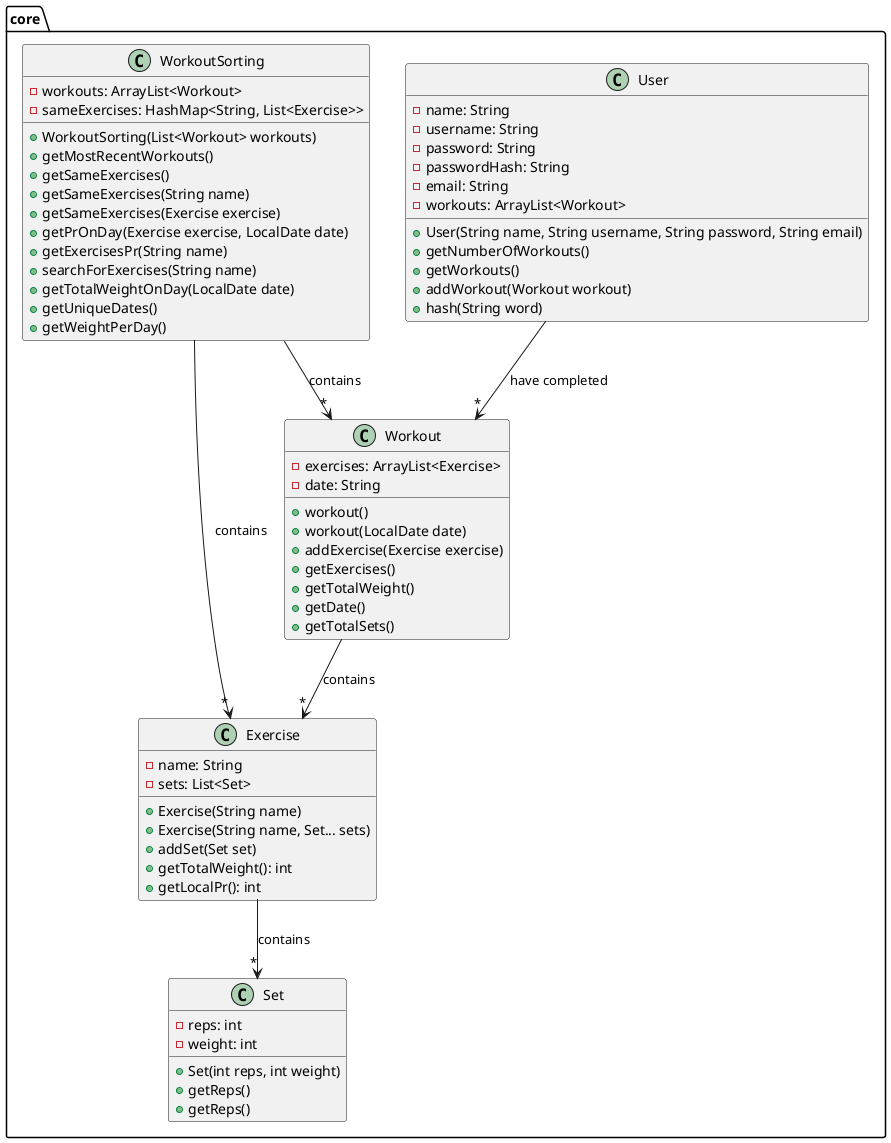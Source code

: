 @startuml coreClassDiagram

package core {
    class Exercise {
        - name: String
        -sets: List<Set>

        +Exercise(String name)
        +Exercise(String name, Set... sets)
        +addSet(Set set)
        +getTotalWeight(): int
        +getLocalPr(): int
    }
    class Set {
        -reps: int
        -weight: int

        +Set(int reps, int weight)
        +getReps()
        +getReps()
    }
    class User {
        - name: String
        - username: String
        -password: String
        -passwordHash: String
        -email: String
        -workouts: ArrayList<Workout>

        +User(String name, String username, String password, String email)
        +getNumberOfWorkouts()
        +getWorkouts()
        +addWorkout(Workout workout)
        +hash(String word)
    }
    class Workout {
        -exercises: ArrayList<Exercise>
        -date: String

        +workout()
        +workout(LocalDate date)
        +addExercise(Exercise exercise)
        +getExercises()
        +getTotalWeight()
        +getDate()
        +getTotalSets()
    }
    class WorkoutSorting {
        -workouts: ArrayList<Workout>
        -sameExercises: HashMap<String, List<Exercise>>

        +WorkoutSorting(List<Workout> workouts)
        +getMostRecentWorkouts()
        +getSameExercises()
        +getSameExercises(String name)
        +getSameExercises(Exercise exercise)
        +getPrOnDay(Exercise exercise, LocalDate date)
        +getExercisesPr(String name)
        +searchForExercises(String name)
        +getTotalWeightOnDay(LocalDate date)
        +getUniqueDates()
        +getWeightPerDay()
    }

    WorkoutSorting --> "*" Workout: contains
    WorkoutSorting --> "*" Exercise: contains
    User --> "*"  Workout: have completed
    Workout --> "*" Exercise: contains
    Exercise  --> "*" Set: contains

}
@enduml
